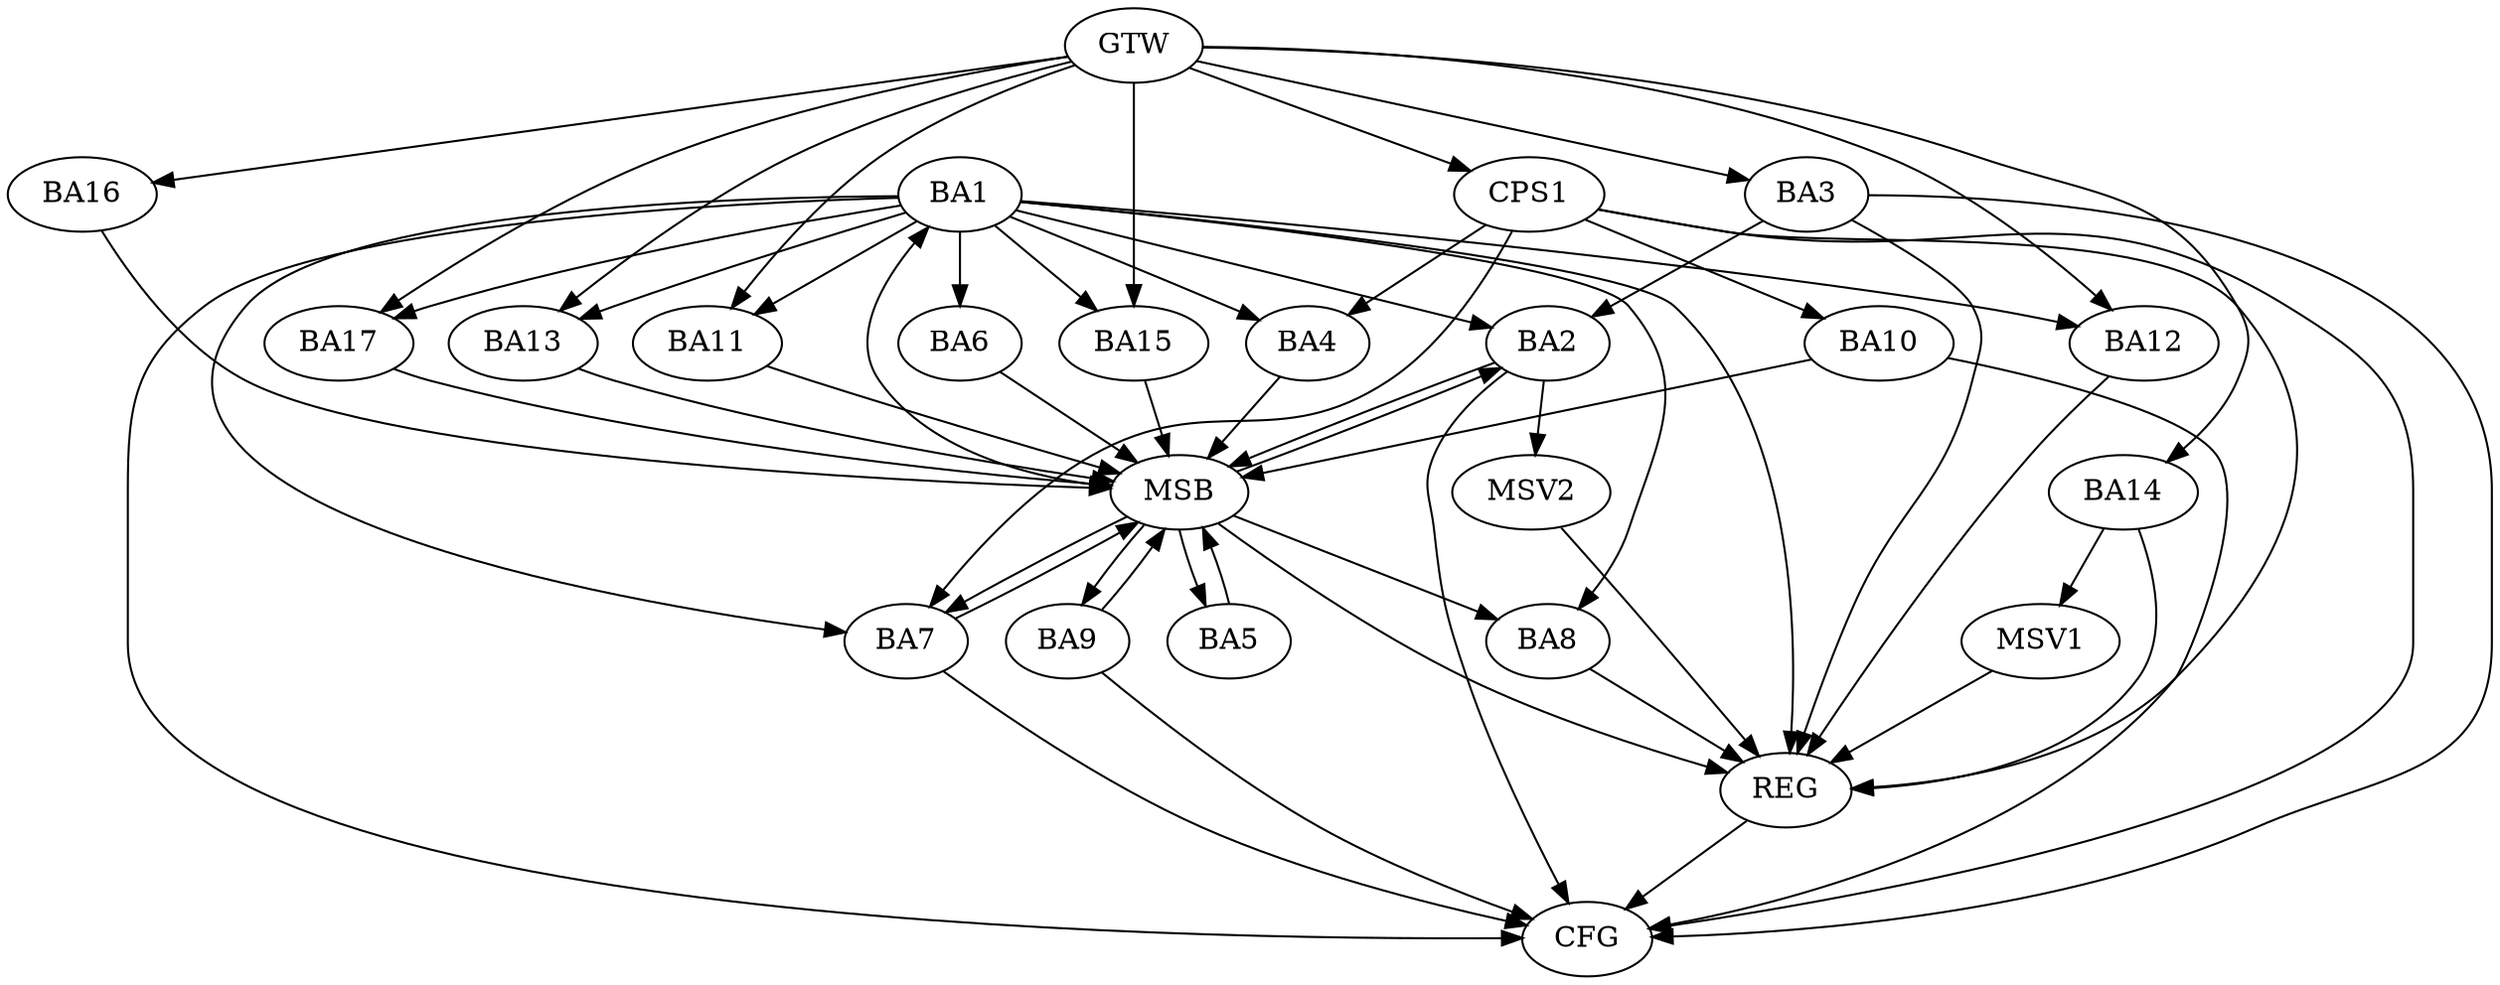 strict digraph G {
  BA1 [ label="BA1" ];
  BA2 [ label="BA2" ];
  BA3 [ label="BA3" ];
  BA4 [ label="BA4" ];
  BA5 [ label="BA5" ];
  BA6 [ label="BA6" ];
  BA7 [ label="BA7" ];
  BA8 [ label="BA8" ];
  BA9 [ label="BA9" ];
  BA10 [ label="BA10" ];
  BA11 [ label="BA11" ];
  BA12 [ label="BA12" ];
  BA13 [ label="BA13" ];
  BA14 [ label="BA14" ];
  BA15 [ label="BA15" ];
  BA16 [ label="BA16" ];
  BA17 [ label="BA17" ];
  CPS1 [ label="CPS1" ];
  GTW [ label="GTW" ];
  REG [ label="REG" ];
  MSB [ label="MSB" ];
  CFG [ label="CFG" ];
  MSV1 [ label="MSV1" ];
  MSV2 [ label="MSV2" ];
  BA1 -> BA2;
  BA3 -> BA2;
  CPS1 -> BA7;
  CPS1 -> BA10;
  CPS1 -> BA4;
  GTW -> BA3;
  GTW -> BA11;
  GTW -> BA12;
  GTW -> BA13;
  GTW -> BA14;
  GTW -> BA15;
  GTW -> BA16;
  GTW -> BA17;
  GTW -> CPS1;
  BA1 -> REG;
  BA3 -> REG;
  BA8 -> REG;
  BA12 -> REG;
  BA14 -> REG;
  CPS1 -> REG;
  BA2 -> MSB;
  MSB -> BA1;
  MSB -> REG;
  BA4 -> MSB;
  MSB -> BA2;
  BA5 -> MSB;
  BA6 -> MSB;
  MSB -> BA5;
  BA7 -> MSB;
  BA9 -> MSB;
  MSB -> BA7;
  BA10 -> MSB;
  BA11 -> MSB;
  MSB -> BA8;
  BA13 -> MSB;
  MSB -> BA9;
  BA15 -> MSB;
  BA16 -> MSB;
  BA17 -> MSB;
  BA10 -> CFG;
  BA9 -> CFG;
  BA1 -> CFG;
  CPS1 -> CFG;
  BA7 -> CFG;
  BA2 -> CFG;
  BA3 -> CFG;
  REG -> CFG;
  BA1 -> BA4;
  BA1 -> BA17;
  BA1 -> BA15;
  BA1 -> BA7;
  BA1 -> BA8;
  BA1 -> BA12;
  BA1 -> BA6;
  BA1 -> BA13;
  BA1 -> BA11;
  BA14 -> MSV1;
  MSV1 -> REG;
  BA2 -> MSV2;
  MSV2 -> REG;
}
